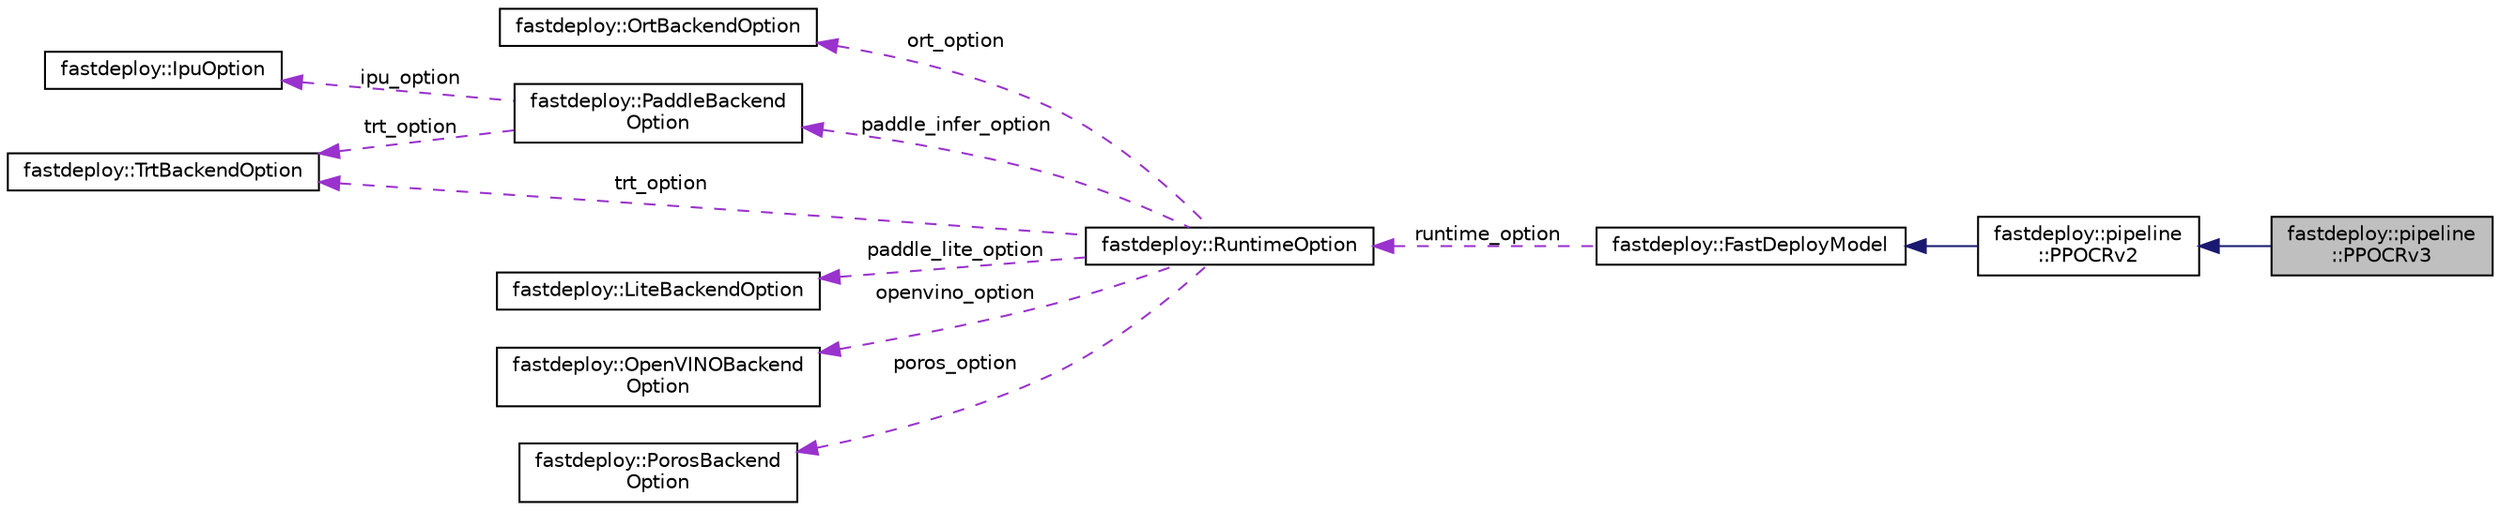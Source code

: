 digraph "fastdeploy::pipeline::PPOCRv3"
{
  edge [fontname="Helvetica",fontsize="10",labelfontname="Helvetica",labelfontsize="10"];
  node [fontname="Helvetica",fontsize="10",shape=record];
  rankdir="LR";
  Node1 [label="fastdeploy::pipeline\l::PPOCRv3",height=0.2,width=0.4,color="black", fillcolor="grey75", style="filled" fontcolor="black"];
  Node2 -> Node1 [dir="back",color="midnightblue",fontsize="10",style="solid",fontname="Helvetica"];
  Node2 [label="fastdeploy::pipeline\l::PPOCRv2",height=0.2,width=0.4,color="black", fillcolor="white", style="filled",URL="$classfastdeploy_1_1pipeline_1_1PPOCRv2.html",tooltip="PPOCRv2 is used to load PP-OCRv2 series models provided by PaddleOCR. "];
  Node3 -> Node2 [dir="back",color="midnightblue",fontsize="10",style="solid",fontname="Helvetica"];
  Node3 [label="fastdeploy::FastDeployModel",height=0.2,width=0.4,color="black", fillcolor="white", style="filled",URL="$classfastdeploy_1_1FastDeployModel.html",tooltip="Base model object for all the vision models. "];
  Node4 -> Node3 [dir="back",color="darkorchid3",fontsize="10",style="dashed",label=" runtime_option" ,fontname="Helvetica"];
  Node4 [label="fastdeploy::RuntimeOption",height=0.2,width=0.4,color="black", fillcolor="white", style="filled",URL="$structfastdeploy_1_1RuntimeOption.html",tooltip="Option object used when create a new Runtime object. "];
  Node5 -> Node4 [dir="back",color="darkorchid3",fontsize="10",style="dashed",label=" ort_option" ,fontname="Helvetica"];
  Node5 [label="fastdeploy::OrtBackendOption",height=0.2,width=0.4,color="black", fillcolor="white", style="filled",URL="$structfastdeploy_1_1OrtBackendOption.html",tooltip="Option object to configure ONNX Runtime backend. "];
  Node6 -> Node4 [dir="back",color="darkorchid3",fontsize="10",style="dashed",label=" paddle_infer_option" ,fontname="Helvetica"];
  Node6 [label="fastdeploy::PaddleBackend\lOption",height=0.2,width=0.4,color="black", fillcolor="white", style="filled",URL="$structfastdeploy_1_1PaddleBackendOption.html",tooltip="Option object to configure Paddle Inference backend. "];
  Node7 -> Node6 [dir="back",color="darkorchid3",fontsize="10",style="dashed",label=" ipu_option" ,fontname="Helvetica"];
  Node7 [label="fastdeploy::IpuOption",height=0.2,width=0.4,color="black", fillcolor="white", style="filled",URL="$structfastdeploy_1_1IpuOption.html",tooltip="Option object to configure GraphCore IPU. "];
  Node8 -> Node6 [dir="back",color="darkorchid3",fontsize="10",style="dashed",label=" trt_option" ,fontname="Helvetica"];
  Node8 [label="fastdeploy::TrtBackendOption",height=0.2,width=0.4,color="black", fillcolor="white", style="filled",URL="$structfastdeploy_1_1TrtBackendOption.html",tooltip="Option object to configure TensorRT backend. "];
  Node9 -> Node4 [dir="back",color="darkorchid3",fontsize="10",style="dashed",label=" paddle_lite_option" ,fontname="Helvetica"];
  Node9 [label="fastdeploy::LiteBackendOption",height=0.2,width=0.4,color="black", fillcolor="white", style="filled",URL="$structfastdeploy_1_1LiteBackendOption.html",tooltip="Option object to configure Paddle Lite backend. "];
  Node10 -> Node4 [dir="back",color="darkorchid3",fontsize="10",style="dashed",label=" openvino_option" ,fontname="Helvetica"];
  Node10 [label="fastdeploy::OpenVINOBackend\lOption",height=0.2,width=0.4,color="black", fillcolor="white", style="filled",URL="$structfastdeploy_1_1OpenVINOBackendOption.html",tooltip="Option object to configure OpenVINO backend. "];
  Node11 -> Node4 [dir="back",color="darkorchid3",fontsize="10",style="dashed",label=" poros_option" ,fontname="Helvetica"];
  Node11 [label="fastdeploy::PorosBackend\lOption",height=0.2,width=0.4,color="black", fillcolor="white", style="filled",URL="$structfastdeploy_1_1PorosBackendOption.html",tooltip="Option object to configure Poros backend. "];
  Node8 -> Node4 [dir="back",color="darkorchid3",fontsize="10",style="dashed",label=" trt_option" ,fontname="Helvetica"];
}
